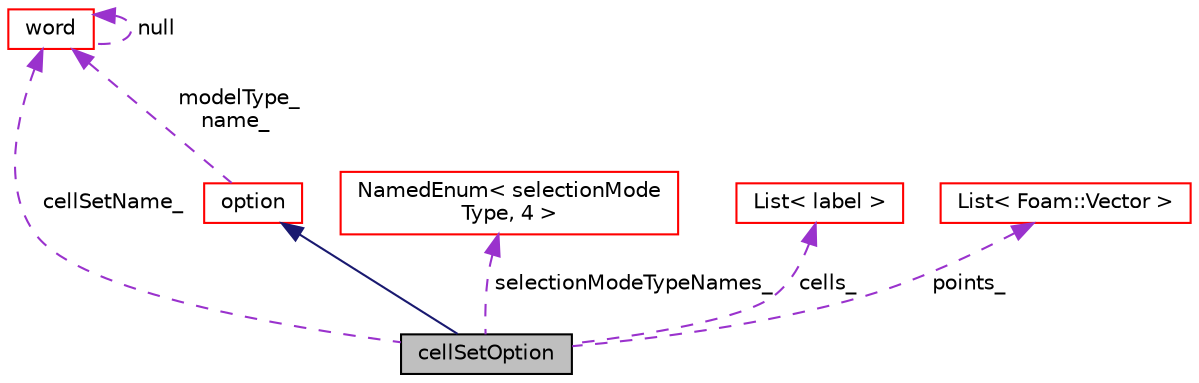 digraph "cellSetOption"
{
  bgcolor="transparent";
  edge [fontname="Helvetica",fontsize="10",labelfontname="Helvetica",labelfontsize="10"];
  node [fontname="Helvetica",fontsize="10",shape=record];
  Node1 [label="cellSetOption",height=0.2,width=0.4,color="black", fillcolor="grey75", style="filled", fontcolor="black"];
  Node2 -> Node1 [dir="back",color="midnightblue",fontsize="10",style="solid",fontname="Helvetica"];
  Node2 [label="option",height=0.2,width=0.4,color="red",URL="$a01753.html",tooltip="Finite volume options abstract base class. Provides a base set of controls, e.g.: ..."];
  Node3 -> Node2 [dir="back",color="darkorchid3",fontsize="10",style="dashed",label=" modelType_\nname_" ,fontname="Helvetica"];
  Node3 [label="word",height=0.2,width=0.4,color="red",URL="$a02969.html",tooltip="A class for handling words, derived from string. "];
  Node3 -> Node3 [dir="back",color="darkorchid3",fontsize="10",style="dashed",label=" null" ,fontname="Helvetica"];
  Node4 -> Node1 [dir="back",color="darkorchid3",fontsize="10",style="dashed",label=" selectionModeTypeNames_" ,fontname="Helvetica"];
  Node4 [label="NamedEnum\< selectionMode\lType, 4 \>",height=0.2,width=0.4,color="red",URL="$a01602.html"];
  Node5 -> Node1 [dir="back",color="darkorchid3",fontsize="10",style="dashed",label=" cells_" ,fontname="Helvetica"];
  Node5 [label="List\< label \>",height=0.2,width=0.4,color="red",URL="$a01391.html"];
  Node6 -> Node1 [dir="back",color="darkorchid3",fontsize="10",style="dashed",label=" points_" ,fontname="Helvetica"];
  Node6 [label="List\< Foam::Vector \>",height=0.2,width=0.4,color="red",URL="$a01391.html"];
  Node3 -> Node1 [dir="back",color="darkorchid3",fontsize="10",style="dashed",label=" cellSetName_" ,fontname="Helvetica"];
}
